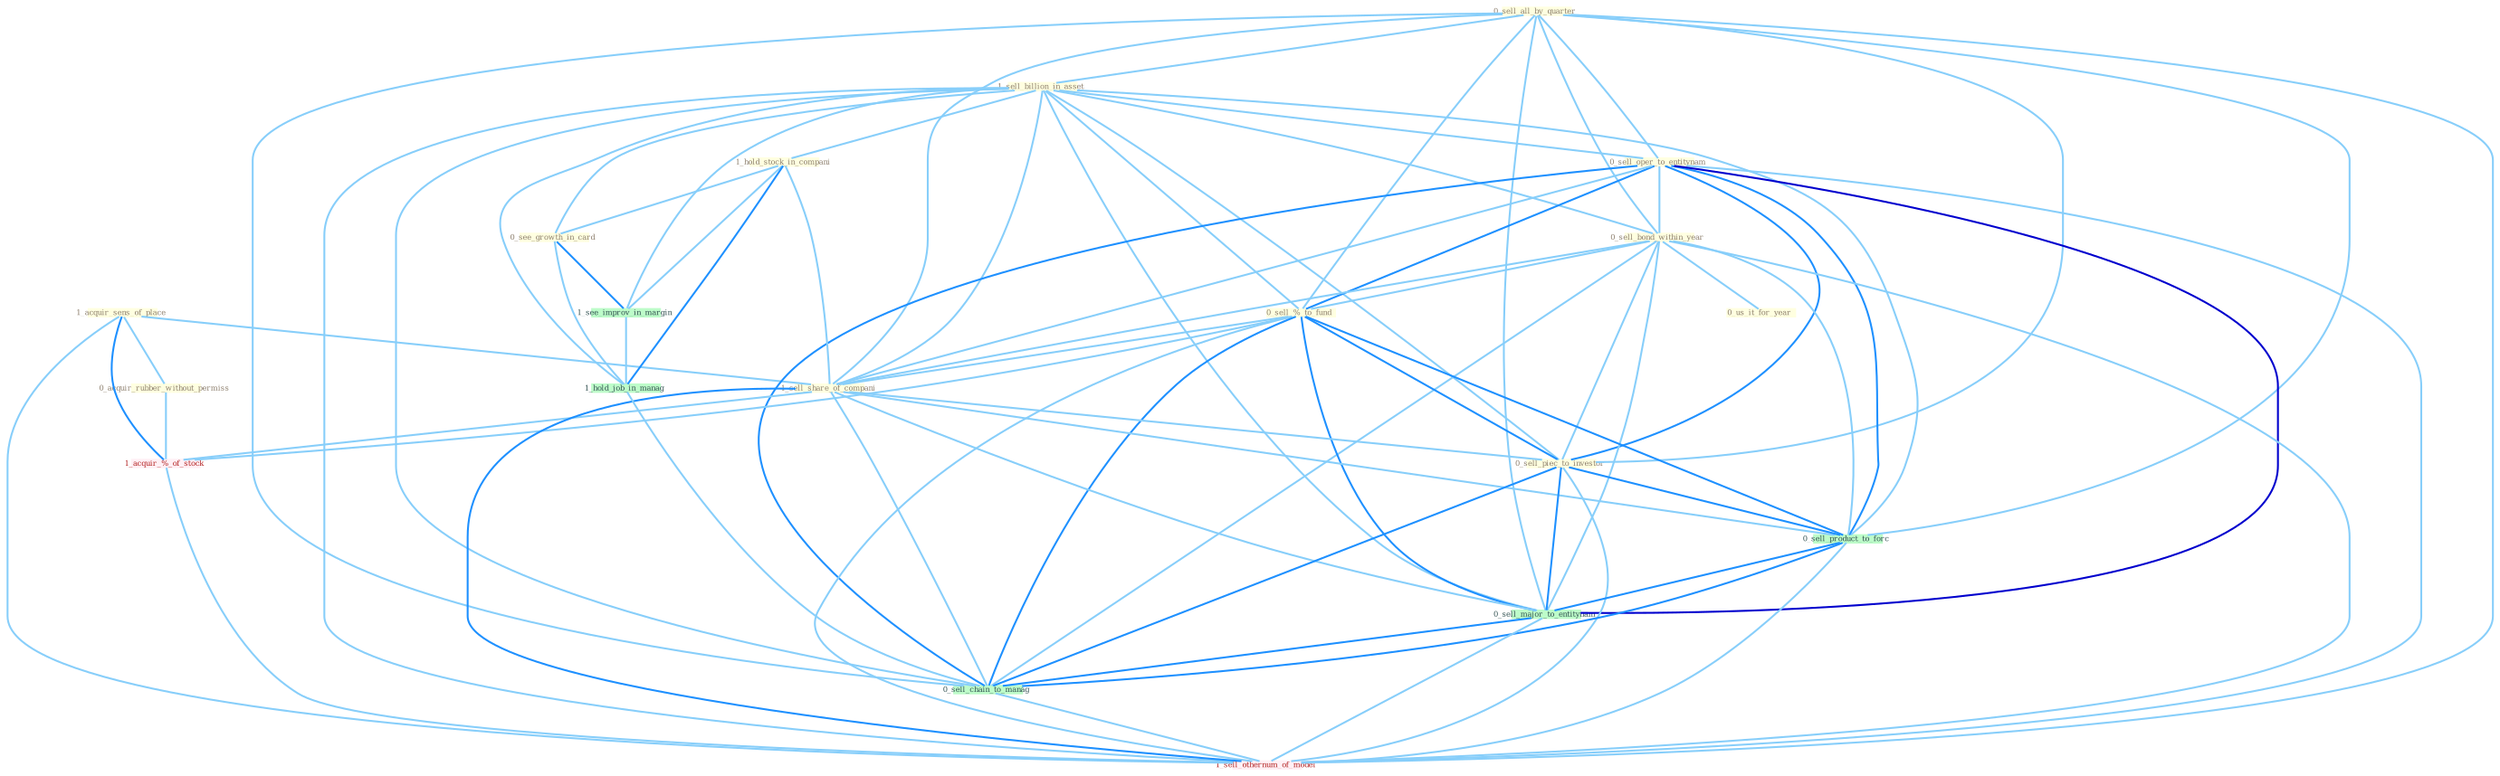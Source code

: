 Graph G{ 
    node
    [shape=polygon,style=filled,width=.5,height=.06,color="#BDFCC9",fixedsize=true,fontsize=4,
    fontcolor="#2f4f4f"];
    {node
    [color="#ffffe0", fontcolor="#8b7d6b"] "1_acquir_sens_of_place " "0_acquir_rubber_without_permiss " "0_sell_all_by_quarter " "1_sell_billion_in_asset " "0_sell_oper_to_entitynam " "0_sell_bond_within_year " "0_us_it_for_year " "1_hold_stock_in_compani " "0_sell_%_to_fund " "0_see_growth_in_card " "1_sell_share_of_compani " "0_sell_piec_to_investor "}
{node [color="#fff0f5", fontcolor="#b22222"] "1_acquir_%_of_stock " "1_sell_othernum_of_model "}
edge [color="#B0E2FF"];

	"1_acquir_sens_of_place " -- "0_acquir_rubber_without_permiss " [w="1", color="#87cefa" ];
	"1_acquir_sens_of_place " -- "1_sell_share_of_compani " [w="1", color="#87cefa" ];
	"1_acquir_sens_of_place " -- "1_acquir_%_of_stock " [w="2", color="#1e90ff" , len=0.8];
	"1_acquir_sens_of_place " -- "1_sell_othernum_of_model " [w="1", color="#87cefa" ];
	"0_acquir_rubber_without_permiss " -- "1_acquir_%_of_stock " [w="1", color="#87cefa" ];
	"0_sell_all_by_quarter " -- "1_sell_billion_in_asset " [w="1", color="#87cefa" ];
	"0_sell_all_by_quarter " -- "0_sell_oper_to_entitynam " [w="1", color="#87cefa" ];
	"0_sell_all_by_quarter " -- "0_sell_bond_within_year " [w="1", color="#87cefa" ];
	"0_sell_all_by_quarter " -- "0_sell_%_to_fund " [w="1", color="#87cefa" ];
	"0_sell_all_by_quarter " -- "1_sell_share_of_compani " [w="1", color="#87cefa" ];
	"0_sell_all_by_quarter " -- "0_sell_piec_to_investor " [w="1", color="#87cefa" ];
	"0_sell_all_by_quarter " -- "0_sell_product_to_forc " [w="1", color="#87cefa" ];
	"0_sell_all_by_quarter " -- "0_sell_major_to_entitynam " [w="1", color="#87cefa" ];
	"0_sell_all_by_quarter " -- "0_sell_chain_to_manag " [w="1", color="#87cefa" ];
	"0_sell_all_by_quarter " -- "1_sell_othernum_of_model " [w="1", color="#87cefa" ];
	"1_sell_billion_in_asset " -- "0_sell_oper_to_entitynam " [w="1", color="#87cefa" ];
	"1_sell_billion_in_asset " -- "0_sell_bond_within_year " [w="1", color="#87cefa" ];
	"1_sell_billion_in_asset " -- "1_hold_stock_in_compani " [w="1", color="#87cefa" ];
	"1_sell_billion_in_asset " -- "0_sell_%_to_fund " [w="1", color="#87cefa" ];
	"1_sell_billion_in_asset " -- "0_see_growth_in_card " [w="1", color="#87cefa" ];
	"1_sell_billion_in_asset " -- "1_sell_share_of_compani " [w="1", color="#87cefa" ];
	"1_sell_billion_in_asset " -- "0_sell_piec_to_investor " [w="1", color="#87cefa" ];
	"1_sell_billion_in_asset " -- "1_see_improv_in_margin " [w="1", color="#87cefa" ];
	"1_sell_billion_in_asset " -- "1_hold_job_in_manag " [w="1", color="#87cefa" ];
	"1_sell_billion_in_asset " -- "0_sell_product_to_forc " [w="1", color="#87cefa" ];
	"1_sell_billion_in_asset " -- "0_sell_major_to_entitynam " [w="1", color="#87cefa" ];
	"1_sell_billion_in_asset " -- "0_sell_chain_to_manag " [w="1", color="#87cefa" ];
	"1_sell_billion_in_asset " -- "1_sell_othernum_of_model " [w="1", color="#87cefa" ];
	"0_sell_oper_to_entitynam " -- "0_sell_bond_within_year " [w="1", color="#87cefa" ];
	"0_sell_oper_to_entitynam " -- "0_sell_%_to_fund " [w="2", color="#1e90ff" , len=0.8];
	"0_sell_oper_to_entitynam " -- "1_sell_share_of_compani " [w="1", color="#87cefa" ];
	"0_sell_oper_to_entitynam " -- "0_sell_piec_to_investor " [w="2", color="#1e90ff" , len=0.8];
	"0_sell_oper_to_entitynam " -- "0_sell_product_to_forc " [w="2", color="#1e90ff" , len=0.8];
	"0_sell_oper_to_entitynam " -- "0_sell_major_to_entitynam " [w="3", color="#0000cd" , len=0.6];
	"0_sell_oper_to_entitynam " -- "0_sell_chain_to_manag " [w="2", color="#1e90ff" , len=0.8];
	"0_sell_oper_to_entitynam " -- "1_sell_othernum_of_model " [w="1", color="#87cefa" ];
	"0_sell_bond_within_year " -- "0_us_it_for_year " [w="1", color="#87cefa" ];
	"0_sell_bond_within_year " -- "0_sell_%_to_fund " [w="1", color="#87cefa" ];
	"0_sell_bond_within_year " -- "1_sell_share_of_compani " [w="1", color="#87cefa" ];
	"0_sell_bond_within_year " -- "0_sell_piec_to_investor " [w="1", color="#87cefa" ];
	"0_sell_bond_within_year " -- "0_sell_product_to_forc " [w="1", color="#87cefa" ];
	"0_sell_bond_within_year " -- "0_sell_major_to_entitynam " [w="1", color="#87cefa" ];
	"0_sell_bond_within_year " -- "0_sell_chain_to_manag " [w="1", color="#87cefa" ];
	"0_sell_bond_within_year " -- "1_sell_othernum_of_model " [w="1", color="#87cefa" ];
	"1_hold_stock_in_compani " -- "0_see_growth_in_card " [w="1", color="#87cefa" ];
	"1_hold_stock_in_compani " -- "1_sell_share_of_compani " [w="1", color="#87cefa" ];
	"1_hold_stock_in_compani " -- "1_see_improv_in_margin " [w="1", color="#87cefa" ];
	"1_hold_stock_in_compani " -- "1_hold_job_in_manag " [w="2", color="#1e90ff" , len=0.8];
	"0_sell_%_to_fund " -- "1_sell_share_of_compani " [w="1", color="#87cefa" ];
	"0_sell_%_to_fund " -- "0_sell_piec_to_investor " [w="2", color="#1e90ff" , len=0.8];
	"0_sell_%_to_fund " -- "1_acquir_%_of_stock " [w="1", color="#87cefa" ];
	"0_sell_%_to_fund " -- "0_sell_product_to_forc " [w="2", color="#1e90ff" , len=0.8];
	"0_sell_%_to_fund " -- "0_sell_major_to_entitynam " [w="2", color="#1e90ff" , len=0.8];
	"0_sell_%_to_fund " -- "0_sell_chain_to_manag " [w="2", color="#1e90ff" , len=0.8];
	"0_sell_%_to_fund " -- "1_sell_othernum_of_model " [w="1", color="#87cefa" ];
	"0_see_growth_in_card " -- "1_see_improv_in_margin " [w="2", color="#1e90ff" , len=0.8];
	"0_see_growth_in_card " -- "1_hold_job_in_manag " [w="1", color="#87cefa" ];
	"1_sell_share_of_compani " -- "0_sell_piec_to_investor " [w="1", color="#87cefa" ];
	"1_sell_share_of_compani " -- "1_acquir_%_of_stock " [w="1", color="#87cefa" ];
	"1_sell_share_of_compani " -- "0_sell_product_to_forc " [w="1", color="#87cefa" ];
	"1_sell_share_of_compani " -- "0_sell_major_to_entitynam " [w="1", color="#87cefa" ];
	"1_sell_share_of_compani " -- "0_sell_chain_to_manag " [w="1", color="#87cefa" ];
	"1_sell_share_of_compani " -- "1_sell_othernum_of_model " [w="2", color="#1e90ff" , len=0.8];
	"0_sell_piec_to_investor " -- "0_sell_product_to_forc " [w="2", color="#1e90ff" , len=0.8];
	"0_sell_piec_to_investor " -- "0_sell_major_to_entitynam " [w="2", color="#1e90ff" , len=0.8];
	"0_sell_piec_to_investor " -- "0_sell_chain_to_manag " [w="2", color="#1e90ff" , len=0.8];
	"0_sell_piec_to_investor " -- "1_sell_othernum_of_model " [w="1", color="#87cefa" ];
	"1_see_improv_in_margin " -- "1_hold_job_in_manag " [w="1", color="#87cefa" ];
	"1_acquir_%_of_stock " -- "1_sell_othernum_of_model " [w="1", color="#87cefa" ];
	"1_hold_job_in_manag " -- "0_sell_chain_to_manag " [w="1", color="#87cefa" ];
	"0_sell_product_to_forc " -- "0_sell_major_to_entitynam " [w="2", color="#1e90ff" , len=0.8];
	"0_sell_product_to_forc " -- "0_sell_chain_to_manag " [w="2", color="#1e90ff" , len=0.8];
	"0_sell_product_to_forc " -- "1_sell_othernum_of_model " [w="1", color="#87cefa" ];
	"0_sell_major_to_entitynam " -- "0_sell_chain_to_manag " [w="2", color="#1e90ff" , len=0.8];
	"0_sell_major_to_entitynam " -- "1_sell_othernum_of_model " [w="1", color="#87cefa" ];
	"0_sell_chain_to_manag " -- "1_sell_othernum_of_model " [w="1", color="#87cefa" ];
}